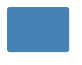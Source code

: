 @startuml

skinparam ClassBackgroundColor #SteelBlue
skinparam ClassFontColor #SteelBlue
skinparam ClassBorderColor #SteelBlue

skinparam ClassStereotypeFontSize 0
skinparam CircledCharacterFontSize 0
skinparam CircledCharacterRadius 0
skinparam ClassBorderThickness 0
skinparam Shadowing false

class Dummy

@enduml